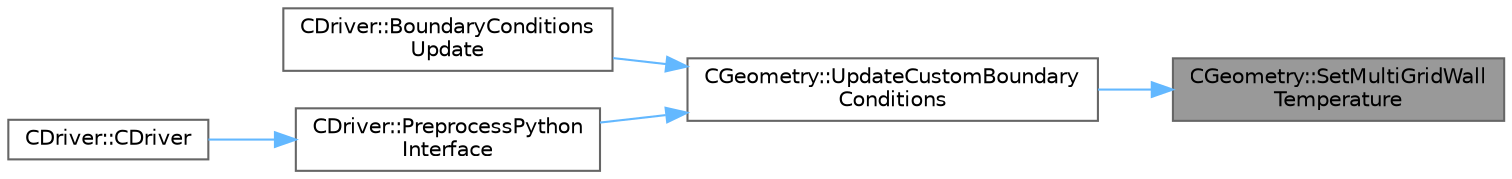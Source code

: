digraph "CGeometry::SetMultiGridWallTemperature"
{
 // LATEX_PDF_SIZE
  bgcolor="transparent";
  edge [fontname=Helvetica,fontsize=10,labelfontname=Helvetica,labelfontsize=10];
  node [fontname=Helvetica,fontsize=10,shape=box,height=0.2,width=0.4];
  rankdir="RL";
  Node1 [id="Node000001",label="CGeometry::SetMultiGridWall\lTemperature",height=0.2,width=0.4,color="gray40", fillcolor="grey60", style="filled", fontcolor="black",tooltip="A virtual member."];
  Node1 -> Node2 [id="edge1_Node000001_Node000002",dir="back",color="steelblue1",style="solid",tooltip=" "];
  Node2 [id="Node000002",label="CGeometry::UpdateCustomBoundary\lConditions",height=0.2,width=0.4,color="grey40", fillcolor="white", style="filled",URL="$classCGeometry.html#a65d6e849b384ed08a35930f360aedda6",tooltip="Update the multi-grid structure for the customized boundary conditions."];
  Node2 -> Node3 [id="edge2_Node000002_Node000003",dir="back",color="steelblue1",style="solid",tooltip=" "];
  Node3 [id="Node000003",label="CDriver::BoundaryConditions\lUpdate",height=0.2,width=0.4,color="grey40", fillcolor="white", style="filled",URL="$group__PySU2.html#ga77b0a53f8b2462e44d5e34299e3ef1c6",tooltip="Process the boundary conditions and update the multi-grid structure."];
  Node2 -> Node4 [id="edge3_Node000002_Node000004",dir="back",color="steelblue1",style="solid",tooltip=" "];
  Node4 [id="Node000004",label="CDriver::PreprocessPython\lInterface",height=0.2,width=0.4,color="grey40", fillcolor="white", style="filled",URL="$classCDriver.html#a2db38ef6359a77231cf866302b0929e8",tooltip="Initialize Python interface functionalities. When using multigrid, it is important to call this after..."];
  Node4 -> Node5 [id="edge4_Node000004_Node000005",dir="back",color="steelblue1",style="solid",tooltip=" "];
  Node5 [id="Node000005",label="CDriver::CDriver",height=0.2,width=0.4,color="grey40", fillcolor="white", style="filled",URL="$classCDriver.html#a3fca4a013a6efa9bbb38fe78a86b5f3d",tooltip="Constructor of the class."];
}
